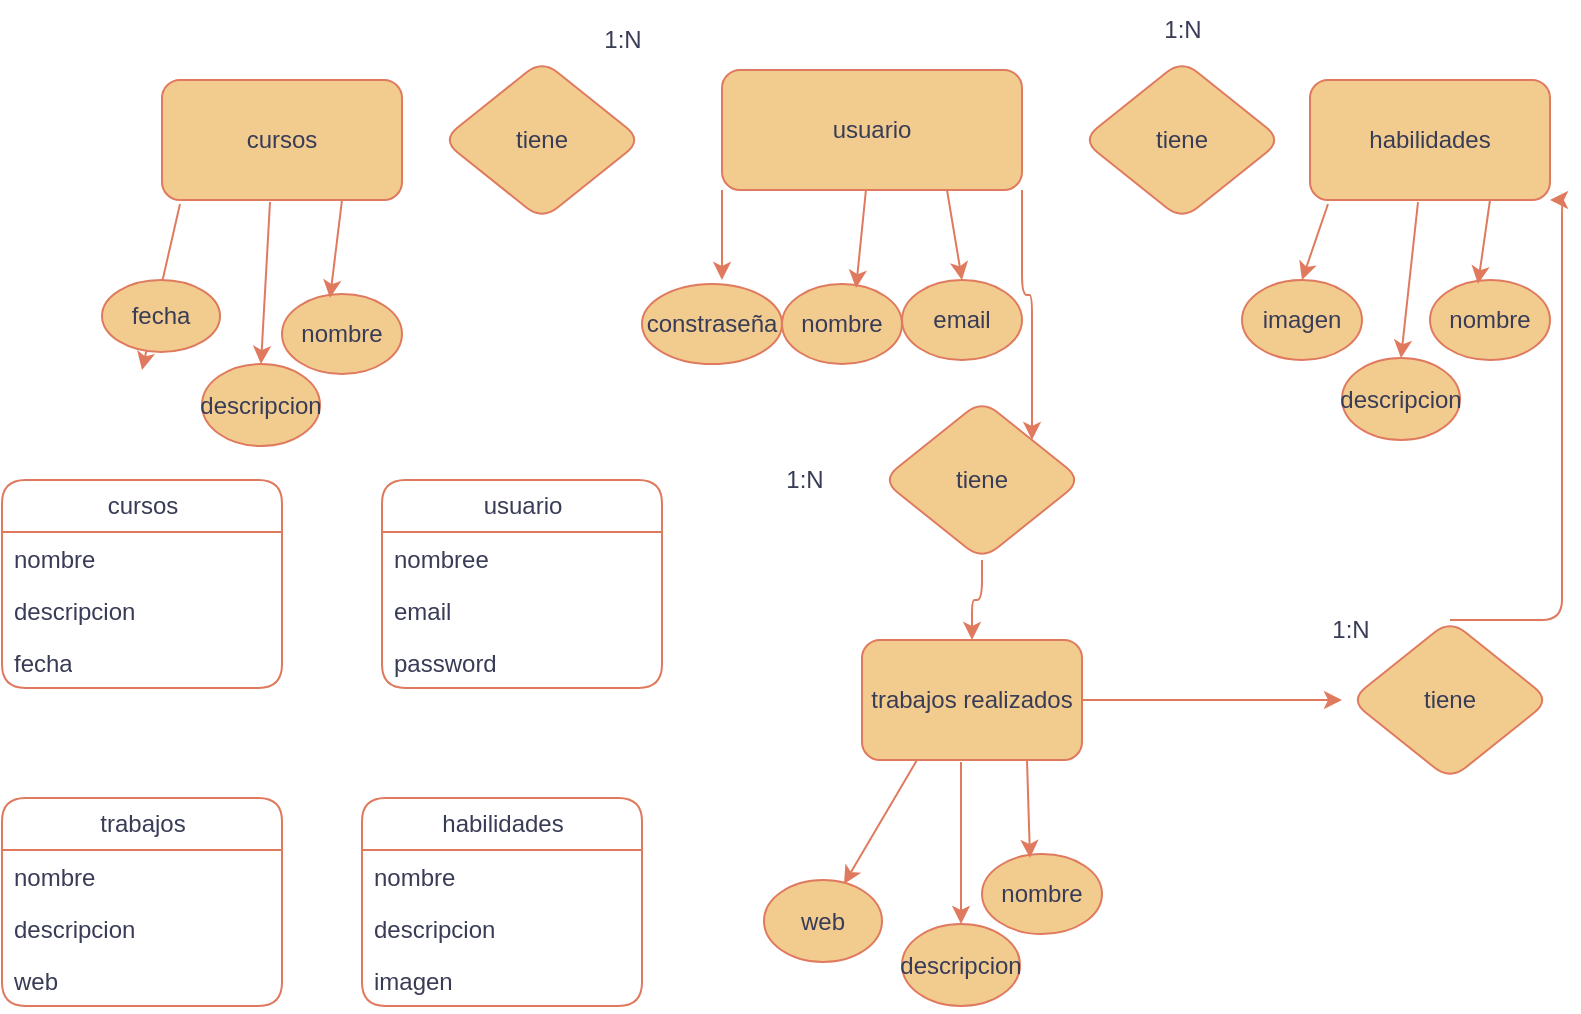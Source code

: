 <mxfile version="20.8.5" type="github">
  <diagram id="3FcfEXZpkqzgeeYXxepW" name="Página-1">
    <mxGraphModel dx="1707" dy="483" grid="1" gridSize="10" guides="1" tooltips="1" connect="1" arrows="1" fold="1" page="1" pageScale="1" pageWidth="827" pageHeight="1169" math="0" shadow="0">
      <root>
        <mxCell id="0" />
        <mxCell id="1" parent="0" />
        <mxCell id="Bt5BaCXQNwXxYCc5RvHo-10" style="edgeStyle=orthogonalEdgeStyle;rounded=1;orthogonalLoop=1;jettySize=auto;html=1;exitX=0;exitY=1;exitDx=0;exitDy=0;labelBackgroundColor=none;strokeColor=#E07A5F;fontColor=default;" edge="1" parent="1" source="Bt5BaCXQNwXxYCc5RvHo-1">
          <mxGeometry relative="1" as="geometry">
            <mxPoint x="300" y="150" as="targetPoint" />
          </mxGeometry>
        </mxCell>
        <mxCell id="Bt5BaCXQNwXxYCc5RvHo-58" style="edgeStyle=orthogonalEdgeStyle;rounded=1;orthogonalLoop=1;jettySize=auto;html=1;exitX=1;exitY=1;exitDx=0;exitDy=0;entryX=1;entryY=0;entryDx=0;entryDy=0;labelBackgroundColor=none;strokeColor=#E07A5F;fontColor=default;" edge="1" parent="1" source="Bt5BaCXQNwXxYCc5RvHo-1" target="Bt5BaCXQNwXxYCc5RvHo-48">
          <mxGeometry relative="1" as="geometry" />
        </mxCell>
        <mxCell id="Bt5BaCXQNwXxYCc5RvHo-1" value="usuario" style="rounded=1;whiteSpace=wrap;html=1;fillColor=#F2CC8F;strokeColor=#E07A5F;labelBackgroundColor=none;fontColor=#393C56;" vertex="1" parent="1">
          <mxGeometry x="300" y="45" width="150" height="60" as="geometry" />
        </mxCell>
        <mxCell id="Bt5BaCXQNwXxYCc5RvHo-2" value="habilidades" style="rounded=1;whiteSpace=wrap;html=1;fillColor=#F2CC8F;fontColor=#393C56;strokeColor=#E07A5F;labelBackgroundColor=none;" vertex="1" parent="1">
          <mxGeometry x="594" y="50" width="120" height="60" as="geometry" />
        </mxCell>
        <mxCell id="Bt5BaCXQNwXxYCc5RvHo-4" value="tiene" style="rhombus;whiteSpace=wrap;html=1;fillColor=#F2CC8F;strokeColor=#E07A5F;labelBackgroundColor=none;fontColor=#393C56;rounded=1;" vertex="1" parent="1">
          <mxGeometry x="480" y="40" width="100" height="80" as="geometry" />
        </mxCell>
        <mxCell id="Bt5BaCXQNwXxYCc5RvHo-6" value="nombre" style="ellipse;whiteSpace=wrap;html=1;labelBackgroundColor=none;fillColor=#F2CC8F;strokeColor=#E07A5F;fontColor=#393C56;rounded=1;" vertex="1" parent="1">
          <mxGeometry x="330" y="152" width="60" height="40" as="geometry" />
        </mxCell>
        <mxCell id="Bt5BaCXQNwXxYCc5RvHo-7" value="constraseña" style="ellipse;whiteSpace=wrap;html=1;labelBackgroundColor=none;fillColor=#F2CC8F;strokeColor=#E07A5F;fontColor=#393C56;rounded=1;" vertex="1" parent="1">
          <mxGeometry x="260" y="152" width="70" height="40" as="geometry" />
        </mxCell>
        <mxCell id="Bt5BaCXQNwXxYCc5RvHo-8" value="email" style="ellipse;whiteSpace=wrap;html=1;labelBackgroundColor=none;fillColor=#F2CC8F;strokeColor=#E07A5F;fontColor=#393C56;rounded=1;" vertex="1" parent="1">
          <mxGeometry x="390" y="150" width="60" height="40" as="geometry" />
        </mxCell>
        <mxCell id="Bt5BaCXQNwXxYCc5RvHo-15" value="" style="endArrow=classic;html=1;rounded=1;entryX=0.617;entryY=0.05;entryDx=0;entryDy=0;entryPerimeter=0;labelBackgroundColor=none;strokeColor=#E07A5F;fontColor=default;" edge="1" parent="1" source="Bt5BaCXQNwXxYCc5RvHo-1" target="Bt5BaCXQNwXxYCc5RvHo-6">
          <mxGeometry width="50" height="50" relative="1" as="geometry">
            <mxPoint x="650" y="270" as="sourcePoint" />
            <mxPoint x="700" y="220" as="targetPoint" />
          </mxGeometry>
        </mxCell>
        <mxCell id="Bt5BaCXQNwXxYCc5RvHo-16" value="" style="endArrow=classic;html=1;rounded=1;exitX=0.75;exitY=1;exitDx=0;exitDy=0;entryX=0.5;entryY=0;entryDx=0;entryDy=0;labelBackgroundColor=none;strokeColor=#E07A5F;fontColor=default;" edge="1" parent="1" source="Bt5BaCXQNwXxYCc5RvHo-1" target="Bt5BaCXQNwXxYCc5RvHo-8">
          <mxGeometry width="50" height="50" relative="1" as="geometry">
            <mxPoint x="380" y="120" as="sourcePoint" />
            <mxPoint x="367.98" y="156" as="targetPoint" />
          </mxGeometry>
        </mxCell>
        <mxCell id="Bt5BaCXQNwXxYCc5RvHo-17" value="imagen" style="ellipse;whiteSpace=wrap;html=1;labelBackgroundColor=none;fillColor=#F2CC8F;strokeColor=#E07A5F;fontColor=#393C56;rounded=1;" vertex="1" parent="1">
          <mxGeometry x="560" y="150" width="60" height="40" as="geometry" />
        </mxCell>
        <mxCell id="Bt5BaCXQNwXxYCc5RvHo-18" value="nombre" style="ellipse;whiteSpace=wrap;html=1;labelBackgroundColor=none;fillColor=#F2CC8F;strokeColor=#E07A5F;fontColor=#393C56;rounded=1;" vertex="1" parent="1">
          <mxGeometry x="654" y="150" width="60" height="40" as="geometry" />
        </mxCell>
        <mxCell id="Bt5BaCXQNwXxYCc5RvHo-19" value="descripcion" style="ellipse;whiteSpace=wrap;html=1;labelBackgroundColor=none;fillColor=#F2CC8F;strokeColor=#E07A5F;fontColor=#393C56;rounded=1;" vertex="1" parent="1">
          <mxGeometry x="610" y="189" width="59" height="41" as="geometry" />
        </mxCell>
        <mxCell id="Bt5BaCXQNwXxYCc5RvHo-20" value="" style="endArrow=classic;html=1;rounded=1;exitX=0.075;exitY=1.033;exitDx=0;exitDy=0;exitPerimeter=0;entryX=0.5;entryY=0;entryDx=0;entryDy=0;labelBackgroundColor=none;strokeColor=#E07A5F;fontColor=default;" edge="1" parent="1" source="Bt5BaCXQNwXxYCc5RvHo-2" target="Bt5BaCXQNwXxYCc5RvHo-17">
          <mxGeometry width="50" height="50" relative="1" as="geometry">
            <mxPoint x="660" y="270" as="sourcePoint" />
            <mxPoint x="710" y="220" as="targetPoint" />
          </mxGeometry>
        </mxCell>
        <mxCell id="Bt5BaCXQNwXxYCc5RvHo-21" value="" style="endArrow=classic;html=1;rounded=1;exitX=0.45;exitY=1.017;exitDx=0;exitDy=0;exitPerimeter=0;entryX=0.5;entryY=0;entryDx=0;entryDy=0;labelBackgroundColor=none;strokeColor=#E07A5F;fontColor=default;" edge="1" parent="1" source="Bt5BaCXQNwXxYCc5RvHo-2" target="Bt5BaCXQNwXxYCc5RvHo-19">
          <mxGeometry width="50" height="50" relative="1" as="geometry">
            <mxPoint x="630" y="140" as="sourcePoint" />
            <mxPoint x="680" y="90" as="targetPoint" />
          </mxGeometry>
        </mxCell>
        <mxCell id="Bt5BaCXQNwXxYCc5RvHo-22" value="" style="endArrow=classic;html=1;rounded=1;exitX=0.75;exitY=1;exitDx=0;exitDy=0;entryX=0.4;entryY=0.05;entryDx=0;entryDy=0;entryPerimeter=0;labelBackgroundColor=none;strokeColor=#E07A5F;fontColor=default;" edge="1" parent="1" source="Bt5BaCXQNwXxYCc5RvHo-2" target="Bt5BaCXQNwXxYCc5RvHo-18">
          <mxGeometry width="50" height="50" relative="1" as="geometry">
            <mxPoint x="613" y="121.98" as="sourcePoint" />
            <mxPoint x="600" y="160" as="targetPoint" />
          </mxGeometry>
        </mxCell>
        <mxCell id="Bt5BaCXQNwXxYCc5RvHo-28" value="1:N" style="text;html=1;align=center;verticalAlign=middle;resizable=0;points=[];autosize=1;strokeColor=none;fillColor=none;labelBackgroundColor=none;fontColor=#393C56;rounded=1;" vertex="1" parent="1">
          <mxGeometry x="230" y="15" width="40" height="30" as="geometry" />
        </mxCell>
        <mxCell id="Bt5BaCXQNwXxYCc5RvHo-31" value="tiene" style="rhombus;whiteSpace=wrap;html=1;fillColor=#F2CC8F;strokeColor=#E07A5F;labelBackgroundColor=none;fontColor=#393C56;rounded=1;" vertex="1" parent="1">
          <mxGeometry x="160" y="40" width="100" height="80" as="geometry" />
        </mxCell>
        <mxCell id="Bt5BaCXQNwXxYCc5RvHo-32" value="cursos" style="rounded=1;whiteSpace=wrap;html=1;fillColor=#F2CC8F;fontColor=#393C56;strokeColor=#E07A5F;labelBackgroundColor=none;" vertex="1" parent="1">
          <mxGeometry x="20" y="50" width="120" height="60" as="geometry" />
        </mxCell>
        <mxCell id="Bt5BaCXQNwXxYCc5RvHo-33" value="nombre" style="ellipse;whiteSpace=wrap;html=1;labelBackgroundColor=none;fillColor=#F2CC8F;strokeColor=#E07A5F;fontColor=#393C56;rounded=1;" vertex="1" parent="1">
          <mxGeometry x="80" y="157" width="60" height="40" as="geometry" />
        </mxCell>
        <mxCell id="Bt5BaCXQNwXxYCc5RvHo-34" value="descripcion" style="ellipse;whiteSpace=wrap;html=1;labelBackgroundColor=none;fillColor=#F2CC8F;strokeColor=#E07A5F;fontColor=#393C56;rounded=1;" vertex="1" parent="1">
          <mxGeometry x="40" y="192" width="59" height="41" as="geometry" />
        </mxCell>
        <mxCell id="Bt5BaCXQNwXxYCc5RvHo-35" value="" style="endArrow=classic;html=1;rounded=1;exitX=0.075;exitY=1.033;exitDx=0;exitDy=0;exitPerimeter=0;entryX=0.5;entryY=0;entryDx=0;entryDy=0;labelBackgroundColor=none;strokeColor=#E07A5F;fontColor=default;" edge="1" parent="1" source="Bt5BaCXQNwXxYCc5RvHo-32">
          <mxGeometry width="50" height="50" relative="1" as="geometry">
            <mxPoint x="80" y="315" as="sourcePoint" />
            <mxPoint x="10" y="195" as="targetPoint" />
          </mxGeometry>
        </mxCell>
        <mxCell id="Bt5BaCXQNwXxYCc5RvHo-36" value="" style="endArrow=classic;html=1;rounded=1;exitX=0.45;exitY=1.017;exitDx=0;exitDy=0;exitPerimeter=0;entryX=0.5;entryY=0;entryDx=0;entryDy=0;labelBackgroundColor=none;strokeColor=#E07A5F;fontColor=default;" edge="1" parent="1" source="Bt5BaCXQNwXxYCc5RvHo-32" target="Bt5BaCXQNwXxYCc5RvHo-34">
          <mxGeometry width="50" height="50" relative="1" as="geometry">
            <mxPoint x="50" y="185" as="sourcePoint" />
            <mxPoint x="100" y="135" as="targetPoint" />
          </mxGeometry>
        </mxCell>
        <mxCell id="Bt5BaCXQNwXxYCc5RvHo-37" value="" style="endArrow=classic;html=1;rounded=1;exitX=0.75;exitY=1;exitDx=0;exitDy=0;entryX=0.4;entryY=0.05;entryDx=0;entryDy=0;entryPerimeter=0;labelBackgroundColor=none;strokeColor=#E07A5F;fontColor=default;" edge="1" parent="1" source="Bt5BaCXQNwXxYCc5RvHo-32" target="Bt5BaCXQNwXxYCc5RvHo-33">
          <mxGeometry width="50" height="50" relative="1" as="geometry">
            <mxPoint x="33" y="166.98" as="sourcePoint" />
            <mxPoint x="20" y="205" as="targetPoint" />
          </mxGeometry>
        </mxCell>
        <mxCell id="Bt5BaCXQNwXxYCc5RvHo-38" value="fecha" style="ellipse;whiteSpace=wrap;html=1;labelBackgroundColor=none;fillColor=#F2CC8F;strokeColor=#E07A5F;fontColor=#393C56;rounded=1;" vertex="1" parent="1">
          <mxGeometry x="-10" y="150" width="59" height="36" as="geometry" />
        </mxCell>
        <mxCell id="Bt5BaCXQNwXxYCc5RvHo-39" value="1:N" style="text;html=1;align=center;verticalAlign=middle;resizable=0;points=[];autosize=1;strokeColor=none;fillColor=none;labelBackgroundColor=none;fontColor=#393C56;rounded=1;" vertex="1" parent="1">
          <mxGeometry x="510" y="10" width="40" height="30" as="geometry" />
        </mxCell>
        <mxCell id="Bt5BaCXQNwXxYCc5RvHo-56" style="edgeStyle=orthogonalEdgeStyle;rounded=1;orthogonalLoop=1;jettySize=auto;html=1;labelBackgroundColor=none;strokeColor=#E07A5F;fontColor=default;" edge="1" parent="1" source="Bt5BaCXQNwXxYCc5RvHo-41">
          <mxGeometry relative="1" as="geometry">
            <mxPoint x="610" y="360" as="targetPoint" />
          </mxGeometry>
        </mxCell>
        <mxCell id="Bt5BaCXQNwXxYCc5RvHo-41" value="trabajos realizados" style="rounded=1;whiteSpace=wrap;html=1;fillColor=#F2CC8F;fontColor=#393C56;strokeColor=#E07A5F;labelBackgroundColor=none;" vertex="1" parent="1">
          <mxGeometry x="370" y="330" width="110" height="60" as="geometry" />
        </mxCell>
        <mxCell id="Bt5BaCXQNwXxYCc5RvHo-42" value="nombre" style="ellipse;whiteSpace=wrap;html=1;labelBackgroundColor=none;fillColor=#F2CC8F;strokeColor=#E07A5F;fontColor=#393C56;rounded=1;" vertex="1" parent="1">
          <mxGeometry x="430" y="437" width="60" height="40" as="geometry" />
        </mxCell>
        <mxCell id="Bt5BaCXQNwXxYCc5RvHo-43" value="descripcion" style="ellipse;whiteSpace=wrap;html=1;labelBackgroundColor=none;fillColor=#F2CC8F;strokeColor=#E07A5F;fontColor=#393C56;rounded=1;" vertex="1" parent="1">
          <mxGeometry x="390" y="472" width="59" height="41" as="geometry" />
        </mxCell>
        <mxCell id="Bt5BaCXQNwXxYCc5RvHo-45" value="" style="endArrow=classic;html=1;rounded=1;exitX=0.45;exitY=1.017;exitDx=0;exitDy=0;exitPerimeter=0;entryX=0.5;entryY=0;entryDx=0;entryDy=0;labelBackgroundColor=none;strokeColor=#E07A5F;fontColor=default;" edge="1" parent="1" source="Bt5BaCXQNwXxYCc5RvHo-41" target="Bt5BaCXQNwXxYCc5RvHo-43">
          <mxGeometry width="50" height="50" relative="1" as="geometry">
            <mxPoint x="400" y="465" as="sourcePoint" />
            <mxPoint x="450" y="415" as="targetPoint" />
          </mxGeometry>
        </mxCell>
        <mxCell id="Bt5BaCXQNwXxYCc5RvHo-46" value="" style="endArrow=classic;html=1;rounded=1;exitX=0.75;exitY=1;exitDx=0;exitDy=0;entryX=0.4;entryY=0.05;entryDx=0;entryDy=0;entryPerimeter=0;labelBackgroundColor=none;strokeColor=#E07A5F;fontColor=default;" edge="1" parent="1" source="Bt5BaCXQNwXxYCc5RvHo-41" target="Bt5BaCXQNwXxYCc5RvHo-42">
          <mxGeometry width="50" height="50" relative="1" as="geometry">
            <mxPoint x="383" y="446.98" as="sourcePoint" />
            <mxPoint x="370" y="485" as="targetPoint" />
          </mxGeometry>
        </mxCell>
        <mxCell id="Bt5BaCXQNwXxYCc5RvHo-59" style="edgeStyle=orthogonalEdgeStyle;rounded=1;orthogonalLoop=1;jettySize=auto;html=1;exitX=0.5;exitY=1;exitDx=0;exitDy=0;entryX=0.5;entryY=0;entryDx=0;entryDy=0;labelBackgroundColor=none;strokeColor=#E07A5F;fontColor=default;" edge="1" parent="1" source="Bt5BaCXQNwXxYCc5RvHo-48" target="Bt5BaCXQNwXxYCc5RvHo-41">
          <mxGeometry relative="1" as="geometry" />
        </mxCell>
        <mxCell id="Bt5BaCXQNwXxYCc5RvHo-48" value="tiene" style="rhombus;whiteSpace=wrap;html=1;fillColor=#F2CC8F;strokeColor=#E07A5F;labelBackgroundColor=none;fontColor=#393C56;rounded=1;" vertex="1" parent="1">
          <mxGeometry x="380" y="210" width="100" height="80" as="geometry" />
        </mxCell>
        <mxCell id="Bt5BaCXQNwXxYCc5RvHo-57" style="edgeStyle=orthogonalEdgeStyle;rounded=1;orthogonalLoop=1;jettySize=auto;html=1;exitX=0.5;exitY=0;exitDx=0;exitDy=0;entryX=1;entryY=1;entryDx=0;entryDy=0;labelBackgroundColor=none;strokeColor=#E07A5F;fontColor=default;" edge="1" parent="1" source="Bt5BaCXQNwXxYCc5RvHo-49" target="Bt5BaCXQNwXxYCc5RvHo-2">
          <mxGeometry relative="1" as="geometry">
            <Array as="points">
              <mxPoint x="720" y="320" />
              <mxPoint x="720" y="110" />
            </Array>
          </mxGeometry>
        </mxCell>
        <mxCell id="Bt5BaCXQNwXxYCc5RvHo-49" value="tiene" style="rhombus;whiteSpace=wrap;html=1;fillColor=#F2CC8F;strokeColor=#E07A5F;labelBackgroundColor=none;fontColor=#393C56;rounded=1;" vertex="1" parent="1">
          <mxGeometry x="614" y="320" width="100" height="80" as="geometry" />
        </mxCell>
        <mxCell id="Bt5BaCXQNwXxYCc5RvHo-50" value="web" style="ellipse;whiteSpace=wrap;html=1;labelBackgroundColor=none;fillColor=#F2CC8F;strokeColor=#E07A5F;fontColor=#393C56;rounded=1;" vertex="1" parent="1">
          <mxGeometry x="321" y="450" width="59" height="41" as="geometry" />
        </mxCell>
        <mxCell id="Bt5BaCXQNwXxYCc5RvHo-51" value="" style="edgeStyle=none;orthogonalLoop=1;jettySize=auto;html=1;rounded=1;exitX=0.25;exitY=1;exitDx=0;exitDy=0;entryX=0.678;entryY=0.049;entryDx=0;entryDy=0;entryPerimeter=0;labelBackgroundColor=none;strokeColor=#E07A5F;fontColor=default;" edge="1" parent="1" source="Bt5BaCXQNwXxYCc5RvHo-41" target="Bt5BaCXQNwXxYCc5RvHo-50">
          <mxGeometry width="100" relative="1" as="geometry">
            <mxPoint x="330" y="410" as="sourcePoint" />
            <mxPoint x="430" y="410" as="targetPoint" />
            <Array as="points" />
          </mxGeometry>
        </mxCell>
        <mxCell id="Bt5BaCXQNwXxYCc5RvHo-53" value="1:N" style="text;html=1;align=center;verticalAlign=middle;resizable=0;points=[];autosize=1;strokeColor=none;fillColor=none;labelBackgroundColor=none;fontColor=#393C56;rounded=1;" vertex="1" parent="1">
          <mxGeometry x="321" y="235" width="40" height="30" as="geometry" />
        </mxCell>
        <mxCell id="Bt5BaCXQNwXxYCc5RvHo-54" value="1:N" style="text;html=1;align=center;verticalAlign=middle;resizable=0;points=[];autosize=1;strokeColor=none;fillColor=none;labelBackgroundColor=none;fontColor=#393C56;rounded=1;" vertex="1" parent="1">
          <mxGeometry x="594" y="310" width="40" height="30" as="geometry" />
        </mxCell>
        <object label="cursos" nombre="" descripcion="" fecha="" id="Bt5BaCXQNwXxYCc5RvHo-61">
          <mxCell style="swimlane;fontStyle=0;childLayout=stackLayout;horizontal=1;startSize=26;fillColor=none;horizontalStack=0;resizeParent=1;resizeParentMax=0;resizeLast=0;collapsible=1;marginBottom=0;html=1;labelBackgroundColor=none;strokeColor=#E07A5F;fontColor=#393C56;rounded=1;" vertex="1" parent="1">
            <mxGeometry x="-60" y="250" width="140" height="104" as="geometry">
              <mxRectangle x="-60" y="250" width="80" height="30" as="alternateBounds" />
            </mxGeometry>
          </mxCell>
        </object>
        <mxCell id="Bt5BaCXQNwXxYCc5RvHo-62" value="nombre&lt;span style=&quot;white-space: pre;&quot;&gt;	&lt;/span&gt;" style="text;strokeColor=none;fillColor=none;align=left;verticalAlign=top;spacingLeft=4;spacingRight=4;overflow=hidden;rotatable=0;points=[[0,0.5],[1,0.5]];portConstraint=eastwest;whiteSpace=wrap;html=1;labelBackgroundColor=none;fontColor=#393C56;rounded=1;" vertex="1" parent="Bt5BaCXQNwXxYCc5RvHo-61">
          <mxGeometry y="26" width="140" height="26" as="geometry" />
        </mxCell>
        <mxCell id="Bt5BaCXQNwXxYCc5RvHo-63" value="descripcion" style="text;strokeColor=none;fillColor=none;align=left;verticalAlign=top;spacingLeft=4;spacingRight=4;overflow=hidden;rotatable=0;points=[[0,0.5],[1,0.5]];portConstraint=eastwest;whiteSpace=wrap;html=1;labelBackgroundColor=none;fontColor=#393C56;rounded=1;" vertex="1" parent="Bt5BaCXQNwXxYCc5RvHo-61">
          <mxGeometry y="52" width="140" height="26" as="geometry" />
        </mxCell>
        <mxCell id="Bt5BaCXQNwXxYCc5RvHo-64" value="fecha" style="text;strokeColor=none;fillColor=none;align=left;verticalAlign=top;spacingLeft=4;spacingRight=4;overflow=hidden;rotatable=0;points=[[0,0.5],[1,0.5]];portConstraint=eastwest;whiteSpace=wrap;html=1;labelBackgroundColor=none;fontColor=#393C56;rounded=1;" vertex="1" parent="Bt5BaCXQNwXxYCc5RvHo-61">
          <mxGeometry y="78" width="140" height="26" as="geometry" />
        </mxCell>
        <object label="usuario" nombre="" email="" password="" id="Bt5BaCXQNwXxYCc5RvHo-66">
          <mxCell style="swimlane;fontStyle=0;childLayout=stackLayout;horizontal=1;startSize=26;fillColor=none;horizontalStack=0;resizeParent=1;resizeParentMax=0;resizeLast=0;collapsible=1;marginBottom=0;html=1;labelBackgroundColor=none;strokeColor=#E07A5F;fontColor=#393C56;rounded=1;" vertex="1" parent="1">
            <mxGeometry x="130" y="250" width="140" height="104" as="geometry" />
          </mxCell>
        </object>
        <mxCell id="Bt5BaCXQNwXxYCc5RvHo-67" value="nombree" style="text;strokeColor=none;fillColor=none;align=left;verticalAlign=top;spacingLeft=4;spacingRight=4;overflow=hidden;rotatable=0;points=[[0,0.5],[1,0.5]];portConstraint=eastwest;whiteSpace=wrap;html=1;labelBackgroundColor=none;fontColor=#393C56;rounded=1;" vertex="1" parent="Bt5BaCXQNwXxYCc5RvHo-66">
          <mxGeometry y="26" width="140" height="26" as="geometry" />
        </mxCell>
        <mxCell id="Bt5BaCXQNwXxYCc5RvHo-68" value="email" style="text;strokeColor=none;fillColor=none;align=left;verticalAlign=top;spacingLeft=4;spacingRight=4;overflow=hidden;rotatable=0;points=[[0,0.5],[1,0.5]];portConstraint=eastwest;whiteSpace=wrap;html=1;labelBackgroundColor=none;fontColor=#393C56;rounded=1;" vertex="1" parent="Bt5BaCXQNwXxYCc5RvHo-66">
          <mxGeometry y="52" width="140" height="26" as="geometry" />
        </mxCell>
        <mxCell id="Bt5BaCXQNwXxYCc5RvHo-69" value="password" style="text;strokeColor=none;fillColor=none;align=left;verticalAlign=top;spacingLeft=4;spacingRight=4;overflow=hidden;rotatable=0;points=[[0,0.5],[1,0.5]];portConstraint=eastwest;whiteSpace=wrap;html=1;labelBackgroundColor=none;fontColor=#393C56;rounded=1;" vertex="1" parent="Bt5BaCXQNwXxYCc5RvHo-66">
          <mxGeometry y="78" width="140" height="26" as="geometry" />
        </mxCell>
        <mxCell id="Bt5BaCXQNwXxYCc5RvHo-70" value="trabajos" style="swimlane;fontStyle=0;childLayout=stackLayout;horizontal=1;startSize=26;fillColor=none;horizontalStack=0;resizeParent=1;resizeParentMax=0;resizeLast=0;collapsible=1;marginBottom=0;html=1;labelBackgroundColor=none;strokeColor=#E07A5F;fontColor=#393C56;rounded=1;" vertex="1" parent="1">
          <mxGeometry x="-60" y="409" width="140" height="104" as="geometry" />
        </mxCell>
        <mxCell id="Bt5BaCXQNwXxYCc5RvHo-71" value="nombre" style="text;strokeColor=none;fillColor=none;align=left;verticalAlign=top;spacingLeft=4;spacingRight=4;overflow=hidden;rotatable=0;points=[[0,0.5],[1,0.5]];portConstraint=eastwest;whiteSpace=wrap;html=1;labelBackgroundColor=none;fontColor=#393C56;rounded=1;" vertex="1" parent="Bt5BaCXQNwXxYCc5RvHo-70">
          <mxGeometry y="26" width="140" height="26" as="geometry" />
        </mxCell>
        <mxCell id="Bt5BaCXQNwXxYCc5RvHo-72" value="descripcion" style="text;strokeColor=none;fillColor=none;align=left;verticalAlign=top;spacingLeft=4;spacingRight=4;overflow=hidden;rotatable=0;points=[[0,0.5],[1,0.5]];portConstraint=eastwest;whiteSpace=wrap;html=1;labelBackgroundColor=none;fontColor=#393C56;rounded=1;" vertex="1" parent="Bt5BaCXQNwXxYCc5RvHo-70">
          <mxGeometry y="52" width="140" height="26" as="geometry" />
        </mxCell>
        <mxCell id="Bt5BaCXQNwXxYCc5RvHo-73" value="web" style="text;strokeColor=none;fillColor=none;align=left;verticalAlign=top;spacingLeft=4;spacingRight=4;overflow=hidden;rotatable=0;points=[[0,0.5],[1,0.5]];portConstraint=eastwest;whiteSpace=wrap;html=1;labelBackgroundColor=none;fontColor=#393C56;rounded=1;" vertex="1" parent="Bt5BaCXQNwXxYCc5RvHo-70">
          <mxGeometry y="78" width="140" height="26" as="geometry" />
        </mxCell>
        <mxCell id="Bt5BaCXQNwXxYCc5RvHo-74" value="habilidades" style="swimlane;fontStyle=0;childLayout=stackLayout;horizontal=1;startSize=26;fillColor=none;horizontalStack=0;resizeParent=1;resizeParentMax=0;resizeLast=0;collapsible=1;marginBottom=0;html=1;labelBackgroundColor=none;strokeColor=#E07A5F;fontColor=#393C56;rounded=1;" vertex="1" parent="1">
          <mxGeometry x="120" y="409" width="140" height="104" as="geometry" />
        </mxCell>
        <mxCell id="Bt5BaCXQNwXxYCc5RvHo-75" value="nombre" style="text;strokeColor=none;fillColor=none;align=left;verticalAlign=top;spacingLeft=4;spacingRight=4;overflow=hidden;rotatable=0;points=[[0,0.5],[1,0.5]];portConstraint=eastwest;whiteSpace=wrap;html=1;labelBackgroundColor=none;fontColor=#393C56;rounded=1;" vertex="1" parent="Bt5BaCXQNwXxYCc5RvHo-74">
          <mxGeometry y="26" width="140" height="26" as="geometry" />
        </mxCell>
        <mxCell id="Bt5BaCXQNwXxYCc5RvHo-76" value="descripcion" style="text;strokeColor=none;fillColor=none;align=left;verticalAlign=top;spacingLeft=4;spacingRight=4;overflow=hidden;rotatable=0;points=[[0,0.5],[1,0.5]];portConstraint=eastwest;whiteSpace=wrap;html=1;labelBackgroundColor=none;fontColor=#393C56;rounded=1;" vertex="1" parent="Bt5BaCXQNwXxYCc5RvHo-74">
          <mxGeometry y="52" width="140" height="26" as="geometry" />
        </mxCell>
        <mxCell id="Bt5BaCXQNwXxYCc5RvHo-77" value="imagen" style="text;strokeColor=none;fillColor=none;align=left;verticalAlign=top;spacingLeft=4;spacingRight=4;overflow=hidden;rotatable=0;points=[[0,0.5],[1,0.5]];portConstraint=eastwest;whiteSpace=wrap;html=1;labelBackgroundColor=none;fontColor=#393C56;rounded=1;" vertex="1" parent="Bt5BaCXQNwXxYCc5RvHo-74">
          <mxGeometry y="78" width="140" height="26" as="geometry" />
        </mxCell>
      </root>
    </mxGraphModel>
  </diagram>
</mxfile>

